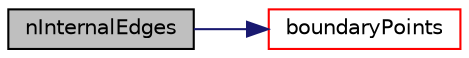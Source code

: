 digraph "nInternalEdges"
{
  bgcolor="transparent";
  edge [fontname="Helvetica",fontsize="10",labelfontname="Helvetica",labelfontsize="10"];
  node [fontname="Helvetica",fontsize="10",shape=record];
  rankdir="LR";
  Node1 [label="nInternalEdges",height=0.2,width=0.4,color="black", fillcolor="grey75", style="filled", fontcolor="black"];
  Node1 -> Node2 [color="midnightblue",fontsize="10",style="solid",fontname="Helvetica"];
  Node2 [label="boundaryPoints",height=0.2,width=0.4,color="red",URL="$a02021.html#a4f3f0946737ca194c1976468d653dc21",tooltip="Return list of boundary points,. "];
}
